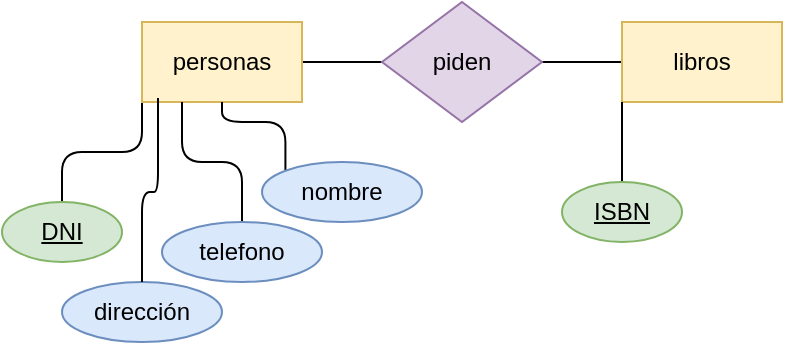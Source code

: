 <mxfile version="22.0.2" type="github">
  <diagram name="Página-1" id="3rHO0FLQdO-PijWZnnOJ">
    <mxGraphModel dx="1434" dy="795" grid="1" gridSize="10" guides="1" tooltips="1" connect="1" arrows="1" fold="1" page="1" pageScale="1" pageWidth="827" pageHeight="1169" math="0" shadow="0">
      <root>
        <mxCell id="0" />
        <mxCell id="1" parent="0" />
        <mxCell id="8prQ3-VJ4NBxgyQ5mque-4" style="edgeStyle=orthogonalEdgeStyle;rounded=0;orthogonalLoop=1;jettySize=auto;html=1;exitX=1;exitY=0.5;exitDx=0;exitDy=0;endArrow=none;endFill=0;" edge="1" parent="1" source="8prQ3-VJ4NBxgyQ5mque-1">
          <mxGeometry relative="1" as="geometry">
            <mxPoint x="200" y="220" as="targetPoint" />
          </mxGeometry>
        </mxCell>
        <mxCell id="8prQ3-VJ4NBxgyQ5mque-8" style="edgeStyle=orthogonalEdgeStyle;rounded=1;orthogonalLoop=1;jettySize=auto;html=1;exitX=0;exitY=1;exitDx=0;exitDy=0;entryX=0.5;entryY=0;entryDx=0;entryDy=0;endArrow=none;endFill=0;" edge="1" parent="1" source="8prQ3-VJ4NBxgyQ5mque-1" target="8prQ3-VJ4NBxgyQ5mque-7">
          <mxGeometry relative="1" as="geometry" />
        </mxCell>
        <mxCell id="8prQ3-VJ4NBxgyQ5mque-1" value="&lt;div&gt;personas&lt;/div&gt;" style="whiteSpace=wrap;html=1;fillColor=#fff2cc;strokeColor=#d6b656;" vertex="1" parent="1">
          <mxGeometry x="80" y="200" width="80" height="40" as="geometry" />
        </mxCell>
        <mxCell id="8prQ3-VJ4NBxgyQ5mque-5" style="edgeStyle=orthogonalEdgeStyle;rounded=0;orthogonalLoop=1;jettySize=auto;html=1;exitX=0;exitY=0.5;exitDx=0;exitDy=0;endArrow=none;endFill=0;" edge="1" parent="1" source="8prQ3-VJ4NBxgyQ5mque-2">
          <mxGeometry relative="1" as="geometry">
            <mxPoint x="280" y="220" as="targetPoint" />
          </mxGeometry>
        </mxCell>
        <mxCell id="8prQ3-VJ4NBxgyQ5mque-2" value="libros" style="whiteSpace=wrap;html=1;fillColor=#fff2cc;strokeColor=#d6b656;" vertex="1" parent="1">
          <mxGeometry x="320" y="200" width="80" height="40" as="geometry" />
        </mxCell>
        <mxCell id="8prQ3-VJ4NBxgyQ5mque-6" value="piden" style="rhombus;whiteSpace=wrap;html=1;fillColor=#e1d5e7;strokeColor=#9673a6;" vertex="1" parent="1">
          <mxGeometry x="200" y="190" width="80" height="60" as="geometry" />
        </mxCell>
        <mxCell id="8prQ3-VJ4NBxgyQ5mque-7" value="&lt;u&gt;DNI&lt;/u&gt;" style="ellipse;whiteSpace=wrap;html=1;fillColor=#d5e8d4;strokeColor=#82b366;" vertex="1" parent="1">
          <mxGeometry x="10" y="290" width="60" height="30" as="geometry" />
        </mxCell>
        <mxCell id="8prQ3-VJ4NBxgyQ5mque-9" value="dirección" style="ellipse;whiteSpace=wrap;html=1;fillColor=#dae8fc;strokeColor=#6c8ebf;" vertex="1" parent="1">
          <mxGeometry x="40" y="330" width="80" height="30" as="geometry" />
        </mxCell>
        <mxCell id="8prQ3-VJ4NBxgyQ5mque-10" style="edgeStyle=orthogonalEdgeStyle;rounded=1;orthogonalLoop=1;jettySize=auto;html=1;exitX=0.5;exitY=0;exitDx=0;exitDy=0;entryX=0.1;entryY=0.95;entryDx=0;entryDy=0;entryPerimeter=0;endArrow=none;endFill=0;" edge="1" parent="1" source="8prQ3-VJ4NBxgyQ5mque-9" target="8prQ3-VJ4NBxgyQ5mque-1">
          <mxGeometry relative="1" as="geometry" />
        </mxCell>
        <mxCell id="8prQ3-VJ4NBxgyQ5mque-12" style="edgeStyle=orthogonalEdgeStyle;rounded=1;orthogonalLoop=1;jettySize=auto;html=1;exitX=0.5;exitY=0;exitDx=0;exitDy=0;entryX=0.25;entryY=1;entryDx=0;entryDy=0;endArrow=none;endFill=0;" edge="1" parent="1" source="8prQ3-VJ4NBxgyQ5mque-11" target="8prQ3-VJ4NBxgyQ5mque-1">
          <mxGeometry relative="1" as="geometry" />
        </mxCell>
        <mxCell id="8prQ3-VJ4NBxgyQ5mque-11" value="telefono" style="ellipse;whiteSpace=wrap;html=1;fillColor=#dae8fc;strokeColor=#6c8ebf;" vertex="1" parent="1">
          <mxGeometry x="90" y="300" width="80" height="30" as="geometry" />
        </mxCell>
        <mxCell id="8prQ3-VJ4NBxgyQ5mque-14" style="edgeStyle=orthogonalEdgeStyle;orthogonalLoop=1;jettySize=auto;html=1;exitX=0;exitY=0;exitDx=0;exitDy=0;entryX=0.5;entryY=1;entryDx=0;entryDy=0;endArrow=none;endFill=0;rounded=1;" edge="1" parent="1" source="8prQ3-VJ4NBxgyQ5mque-13" target="8prQ3-VJ4NBxgyQ5mque-1">
          <mxGeometry relative="1" as="geometry" />
        </mxCell>
        <mxCell id="8prQ3-VJ4NBxgyQ5mque-13" value="nombre" style="ellipse;whiteSpace=wrap;html=1;fillColor=#dae8fc;strokeColor=#6c8ebf;" vertex="1" parent="1">
          <mxGeometry x="140" y="270" width="80" height="30" as="geometry" />
        </mxCell>
        <mxCell id="8prQ3-VJ4NBxgyQ5mque-16" style="edgeStyle=orthogonalEdgeStyle;rounded=0;orthogonalLoop=1;jettySize=auto;html=1;exitX=0.5;exitY=0;exitDx=0;exitDy=0;entryX=0;entryY=1;entryDx=0;entryDy=0;endArrow=none;endFill=0;" edge="1" parent="1" source="8prQ3-VJ4NBxgyQ5mque-15" target="8prQ3-VJ4NBxgyQ5mque-2">
          <mxGeometry relative="1" as="geometry" />
        </mxCell>
        <mxCell id="8prQ3-VJ4NBxgyQ5mque-15" value="&lt;u&gt;ISBN&lt;/u&gt;" style="ellipse;whiteSpace=wrap;html=1;fillColor=#d5e8d4;strokeColor=#82b366;" vertex="1" parent="1">
          <mxGeometry x="290" y="280" width="60" height="30" as="geometry" />
        </mxCell>
      </root>
    </mxGraphModel>
  </diagram>
</mxfile>
